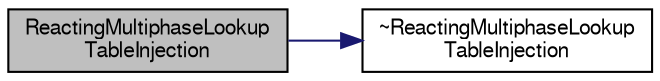 digraph "ReactingMultiphaseLookupTableInjection"
{
  bgcolor="transparent";
  edge [fontname="FreeSans",fontsize="10",labelfontname="FreeSans",labelfontsize="10"];
  node [fontname="FreeSans",fontsize="10",shape=record];
  rankdir="LR";
  Node2 [label="ReactingMultiphaseLookup\lTableInjection",height=0.2,width=0.4,color="black", fillcolor="grey75", style="filled", fontcolor="black"];
  Node2 -> Node3 [color="midnightblue",fontsize="10",style="solid",fontname="FreeSans"];
  Node3 [label="~ReactingMultiphaseLookup\lTableInjection",height=0.2,width=0.4,color="black",URL="$a24342.html#a2a3fa8c8052c4b6980d850641bdd6c1a",tooltip="Destructor. "];
}
